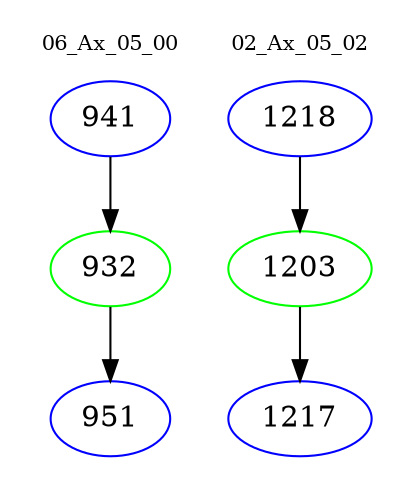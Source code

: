 digraph{
subgraph cluster_0 {
color = white
label = "06_Ax_05_00";
fontsize=10;
T0_941 [label="941", color="blue"]
T0_941 -> T0_932 [color="black"]
T0_932 [label="932", color="green"]
T0_932 -> T0_951 [color="black"]
T0_951 [label="951", color="blue"]
}
subgraph cluster_1 {
color = white
label = "02_Ax_05_02";
fontsize=10;
T1_1218 [label="1218", color="blue"]
T1_1218 -> T1_1203 [color="black"]
T1_1203 [label="1203", color="green"]
T1_1203 -> T1_1217 [color="black"]
T1_1217 [label="1217", color="blue"]
}
}
